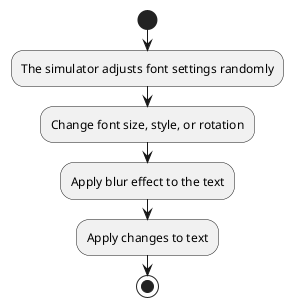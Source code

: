 @startuml surface
start

:The simulator adjusts font settings randomly;
:Change font size, style, or rotation;
:Apply blur effect to the text;
:Apply changes to text;

stop
@enduml
